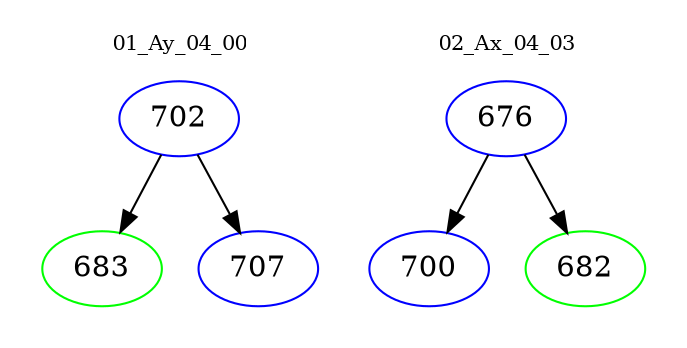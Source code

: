 digraph{
subgraph cluster_0 {
color = white
label = "01_Ay_04_00";
fontsize=10;
T0_702 [label="702", color="blue"]
T0_702 -> T0_683 [color="black"]
T0_683 [label="683", color="green"]
T0_702 -> T0_707 [color="black"]
T0_707 [label="707", color="blue"]
}
subgraph cluster_1 {
color = white
label = "02_Ax_04_03";
fontsize=10;
T1_676 [label="676", color="blue"]
T1_676 -> T1_700 [color="black"]
T1_700 [label="700", color="blue"]
T1_676 -> T1_682 [color="black"]
T1_682 [label="682", color="green"]
}
}
